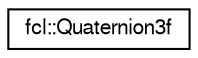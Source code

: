 digraph "Graphical Class Hierarchy"
{
  edge [fontname="FreeSans",fontsize="10",labelfontname="FreeSans",labelfontsize="10"];
  node [fontname="FreeSans",fontsize="10",shape=record];
  rankdir="LR";
  Node1 [label="fcl::Quaternion3f",height=0.2,width=0.4,color="black", fillcolor="white", style="filled",URL="$a00153.html",tooltip="Quaternion used locally by InterpMotion. "];
}
